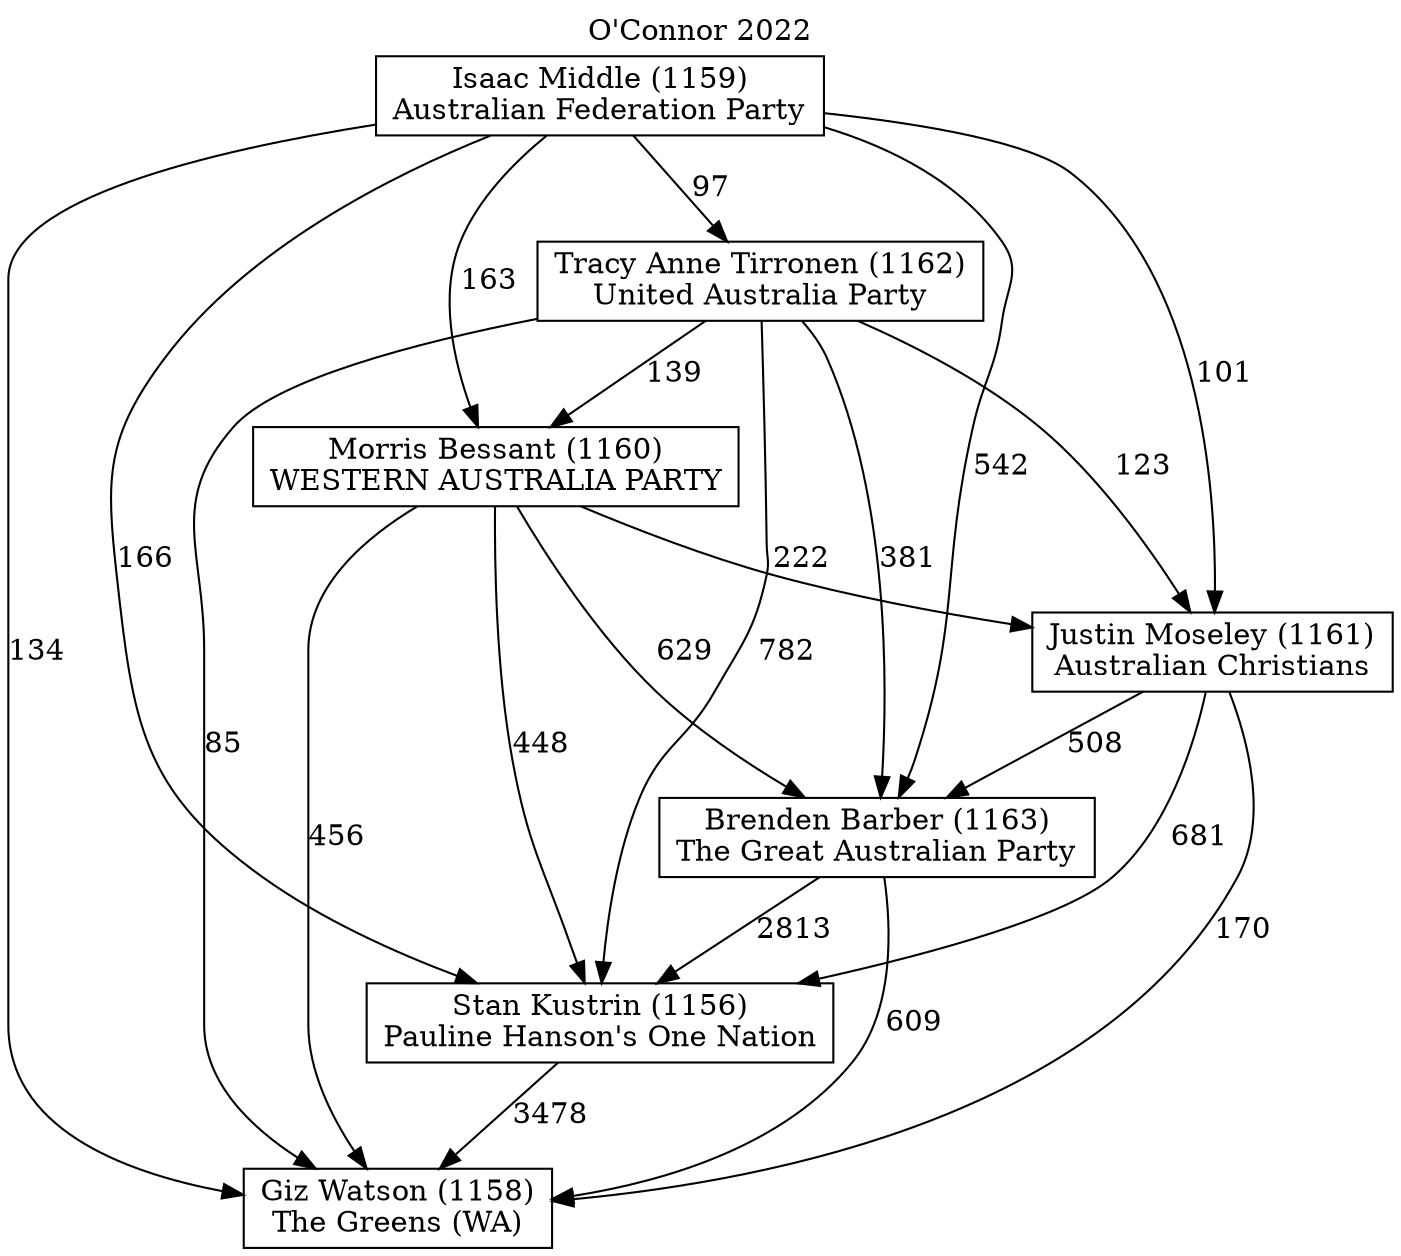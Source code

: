 // House preference flow
digraph "Giz Watson (1158)_O'Connor_2022" {
	graph [label="O'Connor 2022" labelloc=t mclimit=10]
	node [shape=box]
	"Giz Watson (1158)" [label="Giz Watson (1158)
The Greens (WA)"]
	"Isaac Middle (1159)" [label="Isaac Middle (1159)
Australian Federation Party"]
	"Justin Moseley (1161)" [label="Justin Moseley (1161)
Australian Christians"]
	"Morris Bessant (1160)" [label="Morris Bessant (1160)
WESTERN AUSTRALIA PARTY"]
	"Tracy Anne Tirronen (1162)" [label="Tracy Anne Tirronen (1162)
United Australia Party"]
	"Brenden Barber (1163)" [label="Brenden Barber (1163)
The Great Australian Party"]
	"Stan Kustrin (1156)" [label="Stan Kustrin (1156)
Pauline Hanson's One Nation"]
	"Isaac Middle (1159)" -> "Morris Bessant (1160)" [label=163]
	"Stan Kustrin (1156)" -> "Giz Watson (1158)" [label=3478]
	"Morris Bessant (1160)" -> "Brenden Barber (1163)" [label=629]
	"Isaac Middle (1159)" -> "Tracy Anne Tirronen (1162)" [label=97]
	"Tracy Anne Tirronen (1162)" -> "Stan Kustrin (1156)" [label=782]
	"Morris Bessant (1160)" -> "Stan Kustrin (1156)" [label=448]
	"Justin Moseley (1161)" -> "Brenden Barber (1163)" [label=508]
	"Justin Moseley (1161)" -> "Stan Kustrin (1156)" [label=681]
	"Tracy Anne Tirronen (1162)" -> "Justin Moseley (1161)" [label=123]
	"Tracy Anne Tirronen (1162)" -> "Morris Bessant (1160)" [label=139]
	"Morris Bessant (1160)" -> "Giz Watson (1158)" [label=456]
	"Tracy Anne Tirronen (1162)" -> "Brenden Barber (1163)" [label=381]
	"Brenden Barber (1163)" -> "Giz Watson (1158)" [label=609]
	"Isaac Middle (1159)" -> "Giz Watson (1158)" [label=134]
	"Morris Bessant (1160)" -> "Justin Moseley (1161)" [label=222]
	"Tracy Anne Tirronen (1162)" -> "Giz Watson (1158)" [label=85]
	"Isaac Middle (1159)" -> "Brenden Barber (1163)" [label=542]
	"Isaac Middle (1159)" -> "Stan Kustrin (1156)" [label=166]
	"Justin Moseley (1161)" -> "Giz Watson (1158)" [label=170]
	"Brenden Barber (1163)" -> "Stan Kustrin (1156)" [label=2813]
	"Isaac Middle (1159)" -> "Justin Moseley (1161)" [label=101]
}
